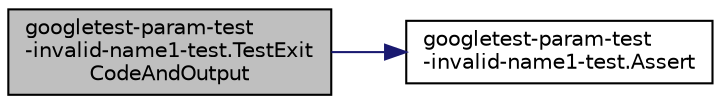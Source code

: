 digraph "googletest-param-test-invalid-name1-test.TestExitCodeAndOutput"
{
 // LATEX_PDF_SIZE
  bgcolor="transparent";
  edge [fontname="Helvetica",fontsize="10",labelfontname="Helvetica",labelfontsize="10"];
  node [fontname="Helvetica",fontsize="10",shape=record];
  rankdir="LR";
  Node1 [label="googletest-param-test\l-invalid-name1-test.TestExit\lCodeAndOutput",height=0.2,width=0.4,color="black", fillcolor="grey75", style="filled", fontcolor="black",tooltip=" "];
  Node1 -> Node2 [color="midnightblue",fontsize="10",style="solid",fontname="Helvetica"];
  Node2 [label="googletest-param-test\l-invalid-name1-test.Assert",height=0.2,width=0.4,color="black",URL="$namespacegoogletest-param-test-invalid-name1-test.html#a2322bcd13b9e4fc90292b041a99fe368",tooltip=" "];
}
